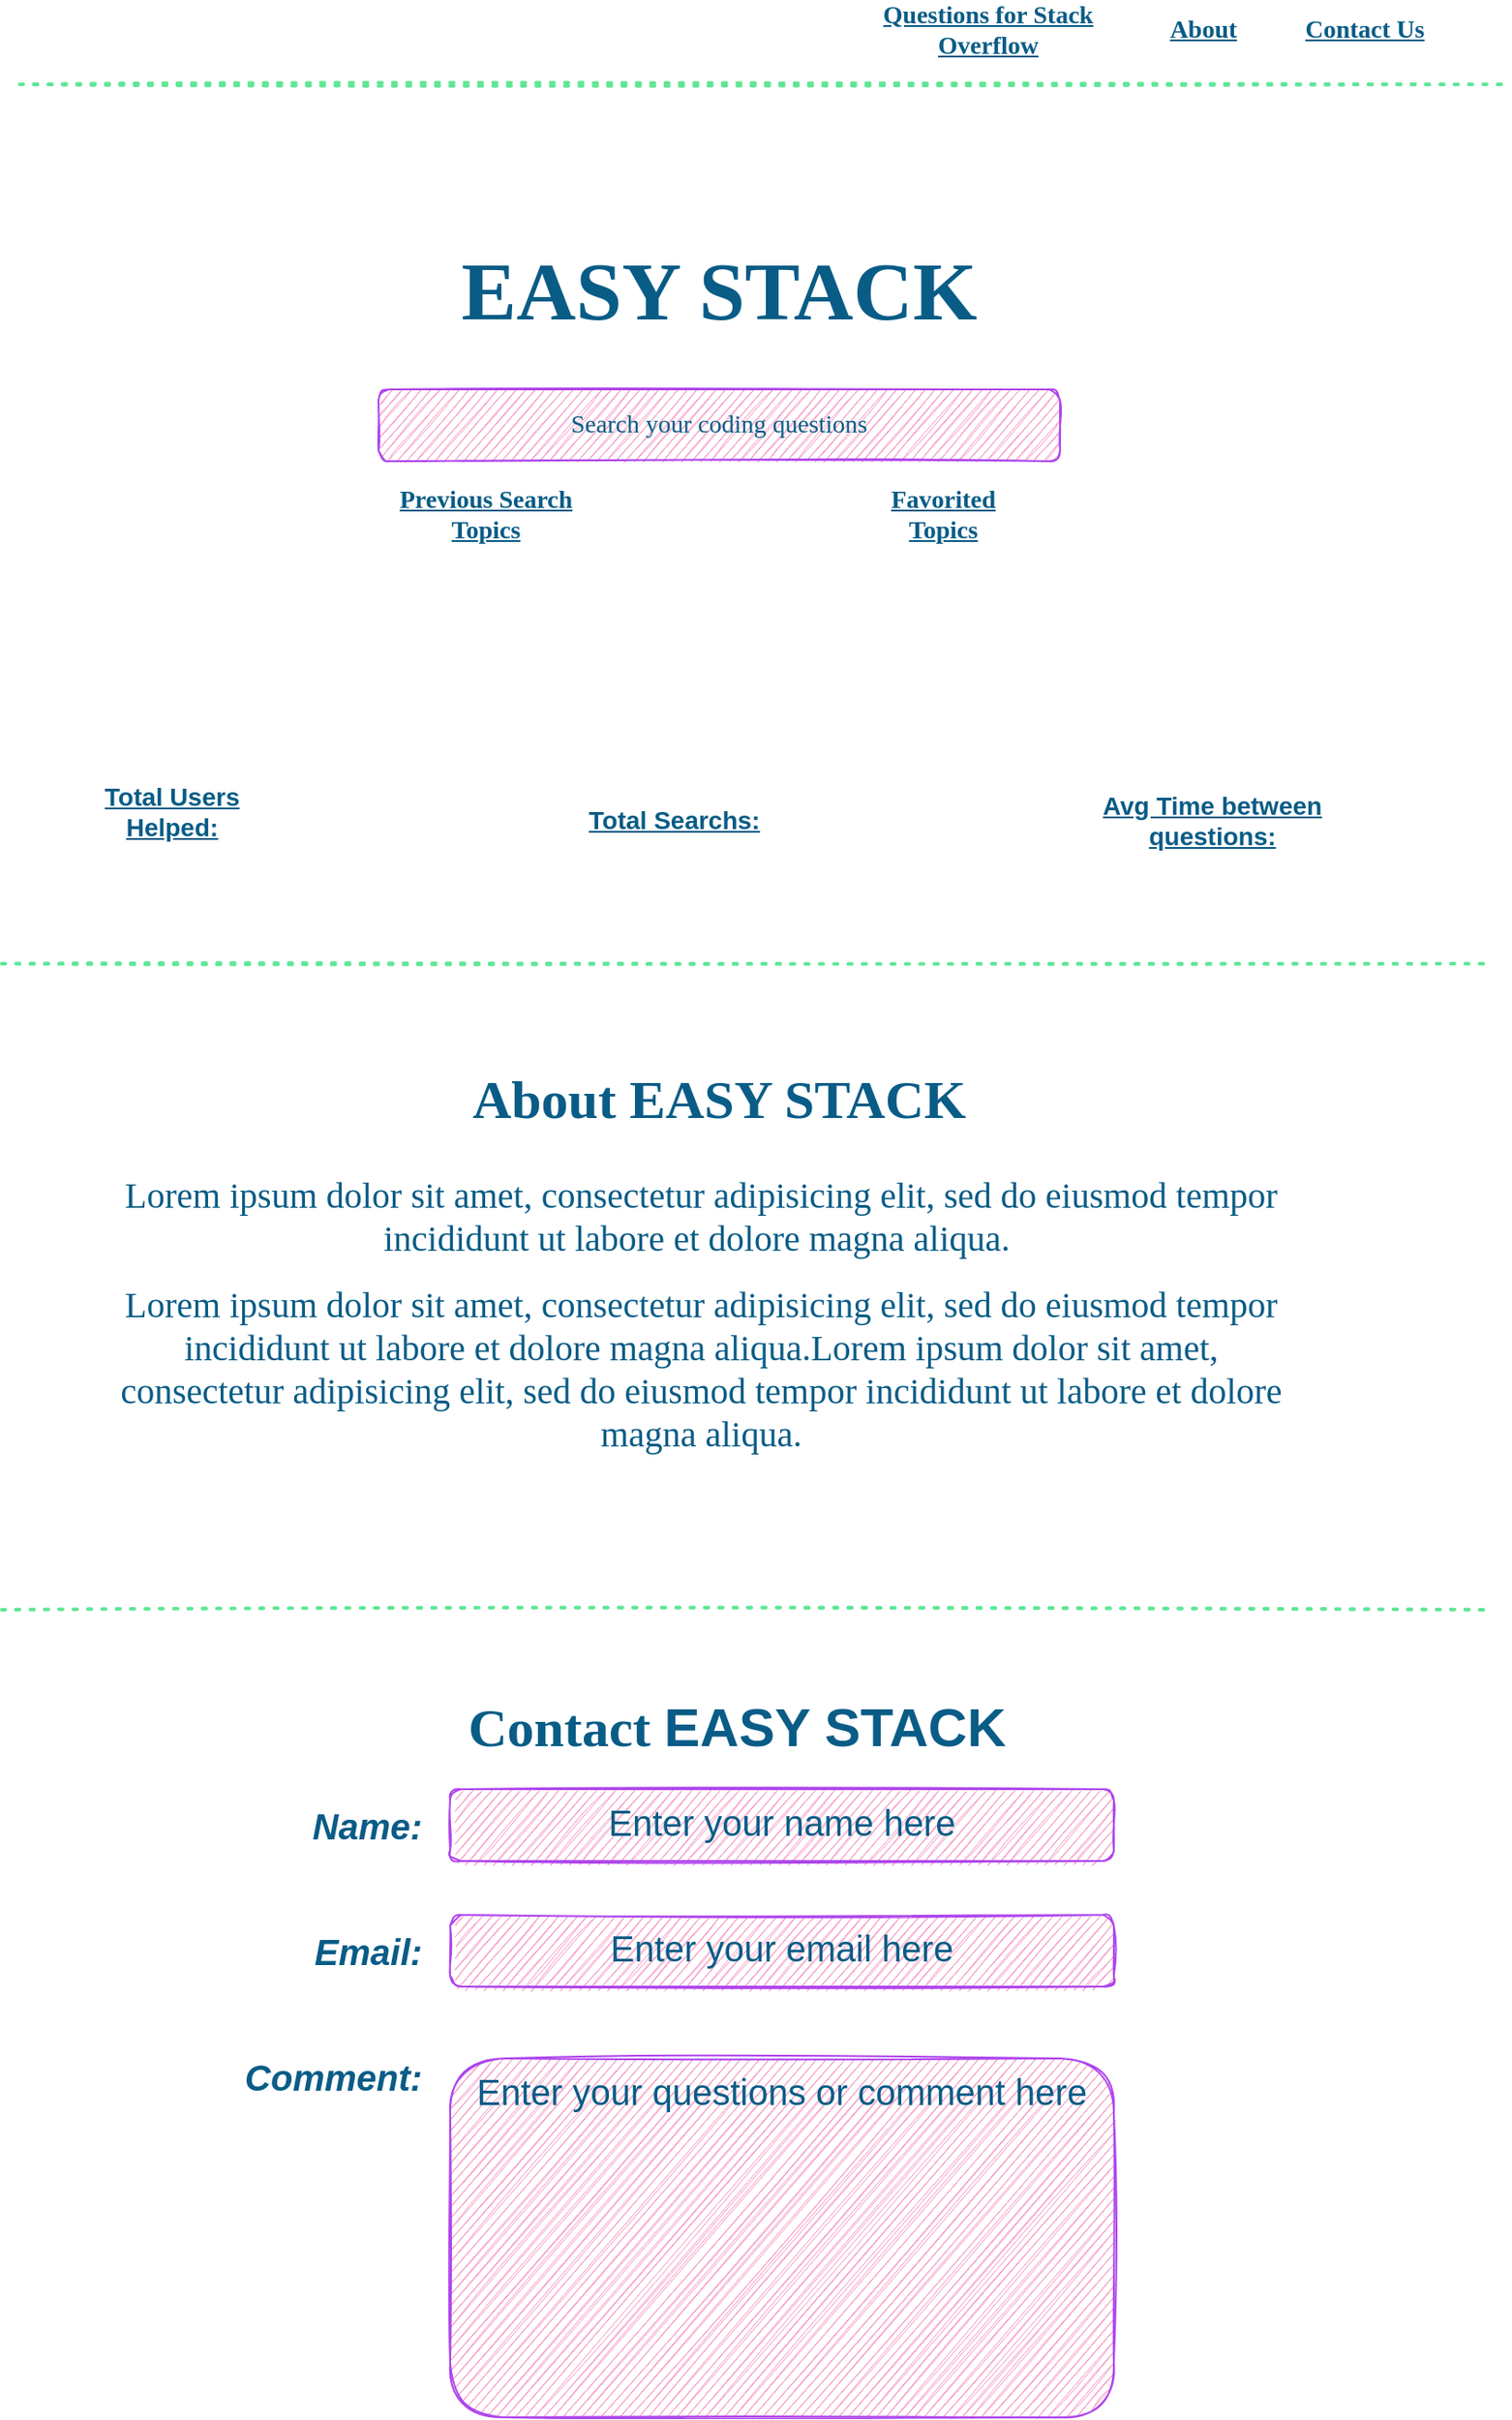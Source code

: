 <mxfile version="15.2.9" type="github" pages="3"><diagram id="mVv3PEoK5WaoeLuHBdxQ" name="Homepage"><mxGraphModel dx="868" dy="2593" grid="1" gridSize="10" guides="1" tooltips="1" connect="1" arrows="1" fold="1" page="1" pageScale="1" pageWidth="850" pageHeight="1100" math="0" shadow="0"><root><mxCell id="0"/><mxCell id="1" parent="0"/><mxCell id="oH-yhMfB4ej3UN9NNkQi-1" value="Previous Search Topics" style="text;html=1;strokeColor=none;fillColor=none;align=center;verticalAlign=middle;whiteSpace=wrap;fontSize=14;fontStyle=5;sketch=1;rounded=1;fontColor=#095C86;fontFamily=mONTSERRAT;fontSource=https%3A%2F%2Ffonts.googleapis.com%2Fcss%3Ffamily%3DmONTSERRAT;" vertex="1" parent="1"><mxGeometry x="230" y="-1900" width="100" height="20" as="geometry"/></mxCell><mxCell id="oH-yhMfB4ej3UN9NNkQi-2" value="About" style="text;html=1;strokeColor=none;fillColor=none;align=center;verticalAlign=middle;whiteSpace=wrap;fontSize=14;fontStyle=5;sketch=1;rounded=1;fontColor=#095C86;fontFamily=mONTSERRAT;fontSource=https%3A%2F%2Ffonts.googleapis.com%2Fcss%3Ffamily%3DmONTSERRAT;" vertex="1" parent="1"><mxGeometry x="660" y="-2170" width="40" height="20" as="geometry"/></mxCell><mxCell id="ERq1eNxgdMnPHHPtqGy8-3" value="Search your coding questions" style="whiteSpace=wrap;html=1;fontSize=14;align=center;fontColor=#095C86;fillColor=#F694C1;sketch=1;rounded=1;strokeColor=#AF45ED;fontFamily=SOURCE SANS PRO;fontSource=https%3A%2F%2Ffonts.googleapis.com%2Fcss%3Ffamily%3DSOURCE%2BSANS%2BPRO;" vertex="1" parent="1"><mxGeometry x="220" y="-1960" width="380" height="40" as="geometry"/></mxCell><mxCell id="ERq1eNxgdMnPHHPtqGy8-5" value="EASY STACK" style="text;html=1;strokeColor=none;fillColor=none;align=center;verticalAlign=middle;whiteSpace=wrap;labelBackgroundColor=none;fontFamily=UBUNTU MONO;fontSize=46;fontColor=#095C86;fontStyle=1;sketch=1;rounded=1;fontSource=https%3A%2F%2Ffonts.googleapis.com%2Fcss%3Ffamily%3DUBUNTU%2BMONO;" vertex="1" parent="1"><mxGeometry x="130" y="-2050" width="560" height="70" as="geometry"/></mxCell><mxCell id="6aFG070Nvioz5cUzOpNc-2" value="Favorited Topics" style="text;html=1;strokeColor=none;fillColor=none;align=center;verticalAlign=middle;whiteSpace=wrap;fontSize=14;fontStyle=5;sketch=1;rounded=1;fontColor=#095C86;fontFamily=mONTSERRAT;fontSource=https%3A%2F%2Ffonts.googleapis.com%2Fcss%3Ffamily%3DmONTSERRAT;" vertex="1" parent="1"><mxGeometry x="490" y="-1900" width="90" height="20" as="geometry"/></mxCell><mxCell id="8PoMVPh9lJoS6Rq_NE2A-1" value="" style="endArrow=none;dashed=1;html=1;dashPattern=1 3;strokeWidth=2;fontFamily=Helvetica;fontSize=30;fontColor=#095C86;sketch=1;curved=1;strokeColor=#60E696;" edge="1" parent="1"><mxGeometry width="50" height="50" relative="1" as="geometry"><mxPoint x="10" y="-1640" as="sourcePoint"/><mxPoint x="840" y="-1640" as="targetPoint"/><Array as="points"><mxPoint x="240" y="-1640"/></Array></mxGeometry></mxCell><mxCell id="ooN9CelLc1wRsV-aE_VZ-1" value="&lt;font face=&quot;Times New Roman&quot; style=&quot;font-size: 30px&quot;&gt;About &lt;/font&gt;&lt;font data-font-src=&quot;https://fonts.googleapis.com/css?family=UBUNTU&quot; face=&quot;UBUNTU&quot;&gt;EASY STACK&lt;/font&gt;" style="text;html=1;strokeColor=none;fillColor=none;align=center;verticalAlign=middle;whiteSpace=wrap;labelBackgroundColor=none;fontFamily=Helvetica;fontSize=30;fontColor=#095C86;fontStyle=1;sketch=1;rounded=1;" vertex="1" parent="1"><mxGeometry x="130" y="-1600" width="560" height="70" as="geometry"/></mxCell><mxCell id="ooN9CelLc1wRsV-aE_VZ-2" value="&lt;p style=&quot;line-height: 50%; font-size: 20px;&quot;&gt;&lt;/p&gt;&lt;h1 style=&quot;font-size: 20px&quot;&gt;&lt;span style=&quot;font-weight: normal; font-size: 20px;&quot;&gt;Lorem ipsum dolor sit amet, consectetur adipisicing elit, sed do eiusmod tempor incididunt ut labore et dolore magna aliqua.&amp;nbsp;&lt;/span&gt;&lt;br style=&quot;font-size: 20px;&quot;&gt;&lt;/h1&gt;&lt;span style=&quot;font-size: 20px&quot;&gt;Lorem ipsum dolor sit amet, consectetur adipisicing elit, sed do eiusmod tempor incididunt ut labore et dolore magna aliqua.&lt;/span&gt;&lt;span style=&quot;font-size: 20px&quot;&gt;Lorem ipsum dolor sit amet, consectetur adipisicing elit, sed do eiusmod tempor incididunt ut labore et dolore magna aliqua.&lt;/span&gt;&lt;p style=&quot;font-size: 20px;&quot;&gt;&lt;/p&gt;" style="text;html=1;strokeColor=none;fillColor=none;spacing=5;spacingTop=-20;whiteSpace=wrap;overflow=hidden;labelBackgroundColor=none;fontFamily=SOURCE SANS PRO;fontSize=20;fontColor=#095C86;align=center;verticalAlign=middle;sketch=1;rounded=1;fontSource=https%3A%2F%2Ffonts.googleapis.com%2Fcss%3Ffamily%3DSOURCE%2BSANS%2BPRO;" vertex="1" parent="1"><mxGeometry x="60" y="-1530" width="680" height="190" as="geometry"/></mxCell><mxCell id="ooN9CelLc1wRsV-aE_VZ-3" value="Contact Us" style="text;html=1;strokeColor=none;fillColor=none;align=center;verticalAlign=middle;whiteSpace=wrap;fontSize=14;fontStyle=5;sketch=1;rounded=1;fontColor=#095C86;fontFamily=mONTSERRAT;fontSource=https%3A%2F%2Ffonts.googleapis.com%2Fcss%3Ffamily%3DmONTSERRAT;" vertex="1" parent="1"><mxGeometry x="730" y="-2170" width="80" height="20" as="geometry"/></mxCell><mxCell id="ooN9CelLc1wRsV-aE_VZ-6" value="Total Searchs:" style="text;html=1;strokeColor=none;fillColor=none;align=center;verticalAlign=middle;whiteSpace=wrap;fontSize=14;fontStyle=5;sketch=1;rounded=1;fontColor=#095C86;" vertex="1" parent="1"><mxGeometry x="330" y="-1730" width="110" height="20" as="geometry"/></mxCell><mxCell id="ooN9CelLc1wRsV-aE_VZ-7" value="Total Users Helped:" style="text;html=1;strokeColor=none;fillColor=none;align=center;verticalAlign=middle;whiteSpace=wrap;fontSize=14;fontStyle=5;sketch=1;rounded=1;fontColor=#095C86;" vertex="1" parent="1"><mxGeometry x="50" y="-1740" width="110" height="30" as="geometry"/></mxCell><mxCell id="ooN9CelLc1wRsV-aE_VZ-8" value="Avg Time between questions:" style="text;html=1;strokeColor=none;fillColor=none;align=center;verticalAlign=middle;whiteSpace=wrap;fontSize=14;fontStyle=5;sketch=1;rounded=1;fontColor=#095C86;" vertex="1" parent="1"><mxGeometry x="620" y="-1730" width="130" height="20" as="geometry"/></mxCell><mxCell id="ooN9CelLc1wRsV-aE_VZ-9" value="&lt;font face=&quot;Times New Roman&quot; style=&quot;font-size: 30px&quot;&gt;Contact&amp;nbsp;&lt;/font&gt;EASY STACK" style="text;html=1;strokeColor=none;fillColor=none;align=center;verticalAlign=middle;whiteSpace=wrap;labelBackgroundColor=none;fontFamily=Helvetica;fontSize=30;fontColor=#095C86;fontStyle=1;sketch=1;rounded=1;" vertex="1" parent="1"><mxGeometry x="140" y="-1250" width="560" height="70" as="geometry"/></mxCell><mxCell id="ooN9CelLc1wRsV-aE_VZ-11" value="&lt;p style=&quot;line-height: 200%&quot;&gt;&lt;div style=&quot;text-align: right&quot;&gt;&lt;b&gt;&lt;i style=&quot;line-height: 350%&quot;&gt;Name:&lt;/i&gt;&lt;/b&gt;&lt;/div&gt;&lt;b&gt;&lt;div style=&quot;text-align: right&quot;&gt;&lt;b&gt;&lt;i style=&quot;line-height: 350%&quot;&gt;Email:&lt;/i&gt;&lt;/b&gt;&lt;/div&gt;&lt;i style=&quot;line-height: 350%&quot;&gt;&lt;div style=&quot;text-align: right&quot;&gt;&lt;b&gt;&lt;i style=&quot;line-height: 350%&quot;&gt;Comment:&lt;/i&gt;&lt;/b&gt;&lt;/div&gt;&lt;/i&gt;&lt;/b&gt;&lt;/p&gt;" style="text;html=1;strokeColor=none;fillColor=none;align=center;verticalAlign=middle;whiteSpace=wrap;labelBackgroundColor=none;fontFamily=Helvetica;fontSize=20;fontColor=#095C86;sketch=1;rounded=1;" vertex="1" parent="1"><mxGeometry x="140" y="-1180" width="110" height="180" as="geometry"/></mxCell><mxCell id="ooN9CelLc1wRsV-aE_VZ-12" value="Enter your name here" style="whiteSpace=wrap;html=1;labelBackgroundColor=none;fontFamily=Helvetica;fontSize=20;fontColor=#095C86;fillColor=#F694C1;align=center;verticalAlign=top;sketch=1;rounded=1;strokeColor=#AF45ED;" vertex="1" parent="1"><mxGeometry x="260" y="-1180" width="370" height="40" as="geometry"/></mxCell><mxCell id="ooN9CelLc1wRsV-aE_VZ-13" value="Enter your email here" style="whiteSpace=wrap;html=1;labelBackgroundColor=none;fontFamily=Helvetica;fontSize=20;fontColor=#095C86;fillColor=#F694C1;align=center;verticalAlign=top;sketch=1;rounded=1;strokeColor=#AF45ED;" vertex="1" parent="1"><mxGeometry x="260" y="-1110" width="370" height="40" as="geometry"/></mxCell><mxCell id="ooN9CelLc1wRsV-aE_VZ-14" value="Enter your questions or comment here" style="whiteSpace=wrap;html=1;labelBackgroundColor=none;fontFamily=Helvetica;fontSize=20;fontColor=#095C86;fillColor=#F694C1;align=center;verticalAlign=top;sketch=1;rounded=1;strokeColor=#AF45ED;" vertex="1" parent="1"><mxGeometry x="260" y="-1030" width="370" height="200" as="geometry"/></mxCell><mxCell id="ooN9CelLc1wRsV-aE_VZ-15" value="" style="endArrow=none;dashed=1;html=1;dashPattern=1 3;strokeWidth=2;fontFamily=Helvetica;fontSize=30;fontColor=#095C86;sketch=1;curved=1;strokeColor=#60E696;" edge="1" parent="1"><mxGeometry width="50" height="50" relative="1" as="geometry"><mxPoint x="20" y="-2130" as="sourcePoint"/><mxPoint x="850" y="-2130" as="targetPoint"/><Array as="points"><mxPoint x="250" y="-2130"/></Array></mxGeometry></mxCell><mxCell id="ooN9CelLc1wRsV-aE_VZ-16" value="" style="endArrow=none;dashed=1;html=1;dashPattern=1 3;strokeWidth=2;fontFamily=Helvetica;fontSize=30;fontColor=#095C86;sketch=1;curved=1;strokeColor=#60E696;" edge="1" parent="1"><mxGeometry width="50" height="50" relative="1" as="geometry"><mxPoint x="10" y="-1280" as="sourcePoint"/><mxPoint x="840" y="-1280" as="targetPoint"/><Array as="points"><mxPoint x="240" y="-1280"/></Array></mxGeometry></mxCell><mxCell id="GOQCaARsREAoniTiDHQq-1" value="Questions for Stack Overflow" style="text;html=1;strokeColor=none;fillColor=none;align=center;verticalAlign=middle;whiteSpace=wrap;fontSize=14;fontStyle=5;sketch=1;rounded=1;fontColor=#095C86;fontFamily=mONTSERRAT;fontSource=https%3A%2F%2Ffonts.googleapis.com%2Fcss%3Ffamily%3DmONTSERRAT;" vertex="1" parent="1"><mxGeometry x="500" y="-2170" width="120" height="20" as="geometry"/></mxCell></root></mxGraphModel></diagram><diagram id="-PmYI_hsn55ONkyZhUoX" name="Search Result Page"><mxGraphModel dx="868" dy="393" grid="1" gridSize="10" guides="1" tooltips="1" connect="1" arrows="1" fold="1" page="1" pageScale="1" pageWidth="850" pageHeight="1100" math="0" shadow="0"><root><mxCell id="npy9dc17QTvow7AKGyl6-0"/><mxCell id="npy9dc17QTvow7AKGyl6-1" parent="npy9dc17QTvow7AKGyl6-0"/><mxCell id="JFqKFdsI73DcCMPO0PLX-0" value="Searched:" style="text;html=1;strokeColor=none;fillColor=none;align=center;verticalAlign=middle;whiteSpace=wrap;rounded=0;labelBackgroundColor=none;fontFamily=Helvetica;fontSize=30;fontColor=default;" vertex="1" parent="npy9dc17QTvow7AKGyl6-1"><mxGeometry x="20" y="100" width="170" height="40" as="geometry"/></mxCell><mxCell id="2rGa5lCdhwm4PW0A9z2F-0" value="Searched topic or look for additional topics" style="rounded=1;whiteSpace=wrap;html=1;fontSize=14;align=center;fontColor=default;labelBackgroundColor=#E0E0E0;fillColor=#DEDEDE;" vertex="1" parent="npy9dc17QTvow7AKGyl6-1"><mxGeometry x="190" y="100" width="620" height="40" as="geometry"/></mxCell><mxCell id="LGFpdrpfyelgiRNBn2x7-0" value="&lt;ul&gt;&lt;li&gt;Result 1&lt;/li&gt;&lt;li&gt;Result 2&lt;/li&gt;&lt;li&gt;Result 3&lt;/li&gt;&lt;li&gt;Result 4&lt;/li&gt;&lt;li&gt;Result 5&lt;/li&gt;&lt;li&gt;&amp;nbsp;&lt;/li&gt;&lt;li&gt;&amp;nbsp;&lt;/li&gt;&lt;li&gt;&amp;nbsp;&lt;/li&gt;&lt;li&gt;&amp;nbsp;&lt;/li&gt;&lt;li&gt;&amp;nbsp;&lt;/li&gt;&lt;li&gt;&lt;br&gt;&lt;/li&gt;&lt;/ul&gt;" style="text;html=1;strokeColor=none;fillColor=none;align=left;verticalAlign=top;whiteSpace=wrap;rounded=0;labelBackgroundColor=none;fontFamily=Helvetica;fontSize=46;fontColor=default;" vertex="1" parent="npy9dc17QTvow7AKGyl6-1"><mxGeometry x="150" y="170" width="660" height="310" as="geometry"/></mxCell><mxCell id="e9SRFiJyzmxM3oF7t3OA-2" value="" style="endArrow=none;dashed=1;html=1;dashPattern=1 3;strokeWidth=2;fontFamily=Helvetica;fontSize=30;fontColor=default;" edge="1" parent="npy9dc17QTvow7AKGyl6-1"><mxGeometry width="50" height="50" relative="1" as="geometry"><mxPoint x="10" y="160" as="sourcePoint"/><mxPoint x="840" y="160" as="targetPoint"/></mxGeometry></mxCell><mxCell id="uEEjjcUXTkWf94Une8EP-0" value="Questions for Stack Overflow" style="text;html=1;strokeColor=none;fillColor=none;align=center;verticalAlign=middle;whiteSpace=wrap;rounded=0;fontSize=14;fontStyle=5" vertex="1" parent="npy9dc17QTvow7AKGyl6-1"><mxGeometry x="490" y="40" width="120" height="20" as="geometry"/></mxCell><mxCell id="uEEjjcUXTkWf94Une8EP-1" value="Contact Us" style="text;html=1;strokeColor=none;fillColor=none;align=center;verticalAlign=middle;whiteSpace=wrap;rounded=0;fontSize=14;fontStyle=5" vertex="1" parent="npy9dc17QTvow7AKGyl6-1"><mxGeometry x="730" y="40" width="80" height="20" as="geometry"/></mxCell><mxCell id="ZWS1dZFqZ1EGBCPP06U5-0" value="About" style="text;html=1;strokeColor=none;fillColor=none;align=center;verticalAlign=middle;whiteSpace=wrap;rounded=0;fontSize=14;fontStyle=5" vertex="1" parent="npy9dc17QTvow7AKGyl6-1"><mxGeometry x="650" y="40" width="40" height="20" as="geometry"/></mxCell></root></mxGraphModel></diagram><diagram id="3_S1tYFZqvKJoln8bFri" name="Individual Result"><mxGraphModel dx="868" dy="1493" grid="1" gridSize="10" guides="1" tooltips="1" connect="1" arrows="1" fold="1" page="1" pageScale="1" pageWidth="850" pageHeight="1100" math="0" shadow="0"><root><mxCell id="nQUcVHmvV7KINuoma-a--0"/><mxCell id="nQUcVHmvV7KINuoma-a--1" parent="nQUcVHmvV7KINuoma-a--0"/><mxCell id="nQUcVHmvV7KINuoma-a--2" value="Searched:" style="text;html=1;strokeColor=none;fillColor=none;align=center;verticalAlign=middle;whiteSpace=wrap;rounded=0;labelBackgroundColor=none;fontFamily=Helvetica;fontSize=30;fontColor=default;" vertex="1" parent="nQUcVHmvV7KINuoma-a--1"><mxGeometry x="20" y="-1020" width="170" height="40" as="geometry"/></mxCell><mxCell id="nQUcVHmvV7KINuoma-a--3" value="Searched topic or look for additional topics" style="rounded=1;whiteSpace=wrap;html=1;fontSize=14;align=center;fontColor=default;labelBackgroundColor=#E0E0E0;fillColor=#DEDEDE;" vertex="1" parent="nQUcVHmvV7KINuoma-a--1"><mxGeometry x="190" y="-1020" width="620" height="40" as="geometry"/></mxCell><mxCell id="nQUcVHmvV7KINuoma-a--4" value="" style="endArrow=none;dashed=1;html=1;dashPattern=1 3;strokeWidth=2;fontFamily=Helvetica;fontSize=30;fontColor=default;" edge="1" parent="nQUcVHmvV7KINuoma-a--1"><mxGeometry width="50" height="50" relative="1" as="geometry"><mxPoint x="10" y="-960" as="sourcePoint"/><mxPoint x="840" y="-960" as="targetPoint"/></mxGeometry></mxCell><mxCell id="nQUcVHmvV7KINuoma-a--5" value="Questions for Stack Overflow" style="text;html=1;strokeColor=none;fillColor=none;align=center;verticalAlign=middle;whiteSpace=wrap;rounded=0;fontSize=14;fontStyle=5" vertex="1" parent="nQUcVHmvV7KINuoma-a--1"><mxGeometry x="490" y="-1080" width="120" height="20" as="geometry"/></mxCell><mxCell id="nQUcVHmvV7KINuoma-a--6" value="Contact Us" style="text;html=1;strokeColor=none;fillColor=none;align=center;verticalAlign=middle;whiteSpace=wrap;rounded=0;fontSize=14;fontStyle=5" vertex="1" parent="nQUcVHmvV7KINuoma-a--1"><mxGeometry x="730" y="-1080" width="80" height="20" as="geometry"/></mxCell><mxCell id="nQUcVHmvV7KINuoma-a--7" value="About" style="text;html=1;strokeColor=none;fillColor=none;align=center;verticalAlign=middle;whiteSpace=wrap;rounded=0;fontSize=14;fontStyle=5" vertex="1" parent="nQUcVHmvV7KINuoma-a--1"><mxGeometry x="650" y="-1080" width="40" height="20" as="geometry"/></mxCell><mxCell id="wvbDa9lK1ReG1ip-wiWA-1" value="&lt;div&gt;&amp;lt;!doctype html&amp;gt;&lt;/div&gt;&lt;div&gt;&amp;lt;html lang=&quot;en&quot;&amp;gt;&lt;/div&gt;&lt;div&gt;&amp;lt;head&amp;gt;&lt;/div&gt;&lt;div&gt;&amp;nbsp; &amp;lt;meta charset=&quot;utf-8&quot;&amp;gt;&lt;/div&gt;&lt;div&gt;&amp;nbsp; &amp;lt;title&amp;gt;My Page Title&amp;lt;/title&amp;gt;&lt;/div&gt;&lt;div&gt;&amp;nbsp; &amp;lt;meta name=&quot;description&quot; content=&quot;My Page Description&quot;&amp;gt;&lt;/div&gt;&lt;div&gt;&amp;nbsp; &amp;lt;link rel=&quot;stylesheet&quot; href=&quot;css/styles.css?v=1.0&quot;&amp;gt;&lt;/div&gt;&lt;div&gt;&amp;lt;/head&amp;gt;&lt;/div&gt;&lt;div&gt;&amp;lt;body&amp;gt;&lt;/div&gt;&lt;div&gt;&amp;nbsp; &amp;lt;script src=&quot;js/scripts.js&quot;&amp;gt;&amp;lt;/script&amp;gt;&lt;/div&gt;&lt;div&gt;&amp;lt;/body&amp;gt;&lt;/div&gt;&lt;div&gt;&amp;lt;/html&amp;gt;&lt;/div&gt;" style="whiteSpace=wrap;html=1;aspect=fixed;labelBackgroundColor=none;fontFamily=Helvetica;fontSize=20;fontColor=default;fillColor=#FFFFFF;align=left;verticalAlign=top;" vertex="1" parent="nQUcVHmvV7KINuoma-a--1"><mxGeometry x="140" y="-940" width="570" height="570" as="geometry"/></mxCell></root></mxGraphModel></diagram></mxfile>